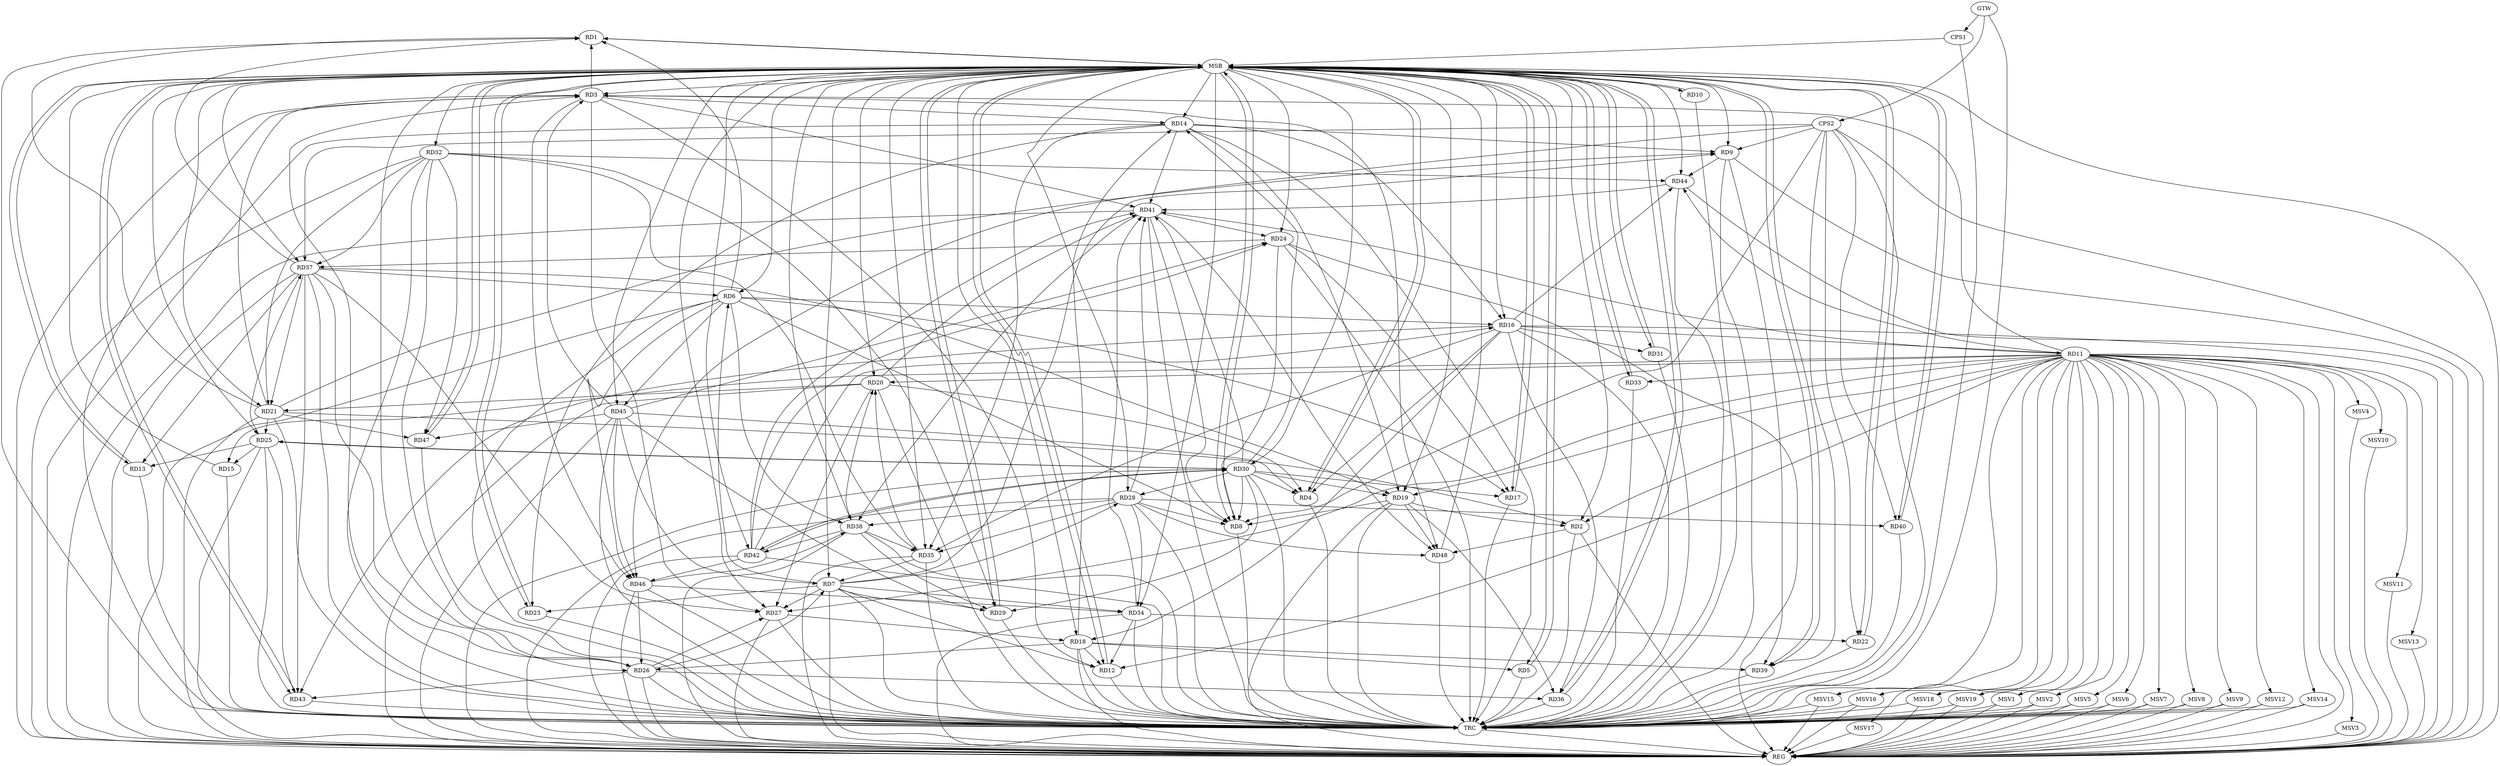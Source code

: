 strict digraph G {
  RD1 [ label="RD1" ];
  RD2 [ label="RD2" ];
  RD3 [ label="RD3" ];
  RD4 [ label="RD4" ];
  RD5 [ label="RD5" ];
  RD6 [ label="RD6" ];
  RD7 [ label="RD7" ];
  RD8 [ label="RD8" ];
  RD9 [ label="RD9" ];
  RD10 [ label="RD10" ];
  RD11 [ label="RD11" ];
  RD12 [ label="RD12" ];
  RD13 [ label="RD13" ];
  RD14 [ label="RD14" ];
  RD15 [ label="RD15" ];
  RD16 [ label="RD16" ];
  RD17 [ label="RD17" ];
  RD18 [ label="RD18" ];
  RD19 [ label="RD19" ];
  RD20 [ label="RD20" ];
  RD21 [ label="RD21" ];
  RD22 [ label="RD22" ];
  RD23 [ label="RD23" ];
  RD24 [ label="RD24" ];
  RD25 [ label="RD25" ];
  RD26 [ label="RD26" ];
  RD27 [ label="RD27" ];
  RD28 [ label="RD28" ];
  RD29 [ label="RD29" ];
  RD30 [ label="RD30" ];
  RD31 [ label="RD31" ];
  RD32 [ label="RD32" ];
  RD33 [ label="RD33" ];
  RD34 [ label="RD34" ];
  RD35 [ label="RD35" ];
  RD36 [ label="RD36" ];
  RD37 [ label="RD37" ];
  RD38 [ label="RD38" ];
  RD39 [ label="RD39" ];
  RD40 [ label="RD40" ];
  RD41 [ label="RD41" ];
  RD42 [ label="RD42" ];
  RD43 [ label="RD43" ];
  RD44 [ label="RD44" ];
  RD45 [ label="RD45" ];
  RD46 [ label="RD46" ];
  RD47 [ label="RD47" ];
  RD48 [ label="RD48" ];
  CPS1 [ label="CPS1" ];
  CPS2 [ label="CPS2" ];
  GTW [ label="GTW" ];
  REG [ label="REG" ];
  MSB [ label="MSB" ];
  TRC [ label="TRC" ];
  MSV1 [ label="MSV1" ];
  MSV2 [ label="MSV2" ];
  MSV3 [ label="MSV3" ];
  MSV4 [ label="MSV4" ];
  MSV5 [ label="MSV5" ];
  MSV6 [ label="MSV6" ];
  MSV7 [ label="MSV7" ];
  MSV8 [ label="MSV8" ];
  MSV9 [ label="MSV9" ];
  MSV10 [ label="MSV10" ];
  MSV11 [ label="MSV11" ];
  MSV12 [ label="MSV12" ];
  MSV13 [ label="MSV13" ];
  MSV14 [ label="MSV14" ];
  MSV15 [ label="MSV15" ];
  MSV16 [ label="MSV16" ];
  MSV17 [ label="MSV17" ];
  MSV18 [ label="MSV18" ];
  MSV19 [ label="MSV19" ];
  RD3 -> RD1;
  RD6 -> RD1;
  RD21 -> RD1;
  RD37 -> RD1;
  RD11 -> RD2;
  RD19 -> RD2;
  RD21 -> RD2;
  RD2 -> RD48;
  RD11 -> RD3;
  RD3 -> RD12;
  RD3 -> RD14;
  RD21 -> RD3;
  RD26 -> RD3;
  RD3 -> RD27;
  RD3 -> RD41;
  RD45 -> RD3;
  RD3 -> RD46;
  RD3 -> RD48;
  RD16 -> RD4;
  RD20 -> RD4;
  RD30 -> RD4;
  RD45 -> RD4;
  RD18 -> RD5;
  RD7 -> RD6;
  RD6 -> RD8;
  RD6 -> RD16;
  RD6 -> RD17;
  RD37 -> RD6;
  RD6 -> RD38;
  RD6 -> RD45;
  RD6 -> RD46;
  RD7 -> RD9;
  RD7 -> RD12;
  RD7 -> RD23;
  RD26 -> RD7;
  RD7 -> RD27;
  RD7 -> RD28;
  RD7 -> RD29;
  RD7 -> RD34;
  RD35 -> RD7;
  RD45 -> RD7;
  RD19 -> RD8;
  RD24 -> RD8;
  RD28 -> RD8;
  RD30 -> RD8;
  RD41 -> RD8;
  RD14 -> RD9;
  RD21 -> RD9;
  RD9 -> RD39;
  RD9 -> RD44;
  RD11 -> RD12;
  RD11 -> RD15;
  RD16 -> RD11;
  RD11 -> RD19;
  RD11 -> RD20;
  RD11 -> RD27;
  RD11 -> RD33;
  RD11 -> RD41;
  RD11 -> RD44;
  RD18 -> RD12;
  RD34 -> RD12;
  RD25 -> RD13;
  RD37 -> RD13;
  RD14 -> RD16;
  RD18 -> RD14;
  RD14 -> RD19;
  RD14 -> RD23;
  RD30 -> RD14;
  RD14 -> RD35;
  RD14 -> RD41;
  RD25 -> RD15;
  RD16 -> RD18;
  RD16 -> RD31;
  RD16 -> RD35;
  RD16 -> RD36;
  RD42 -> RD16;
  RD16 -> RD43;
  RD16 -> RD44;
  RD24 -> RD17;
  RD30 -> RD17;
  RD18 -> RD26;
  RD27 -> RD18;
  RD18 -> RD39;
  RD30 -> RD19;
  RD19 -> RD36;
  RD37 -> RD19;
  RD19 -> RD48;
  RD20 -> RD21;
  RD20 -> RD27;
  RD35 -> RD20;
  RD38 -> RD20;
  RD20 -> RD41;
  RD21 -> RD25;
  RD32 -> RD21;
  RD37 -> RD21;
  RD21 -> RD47;
  RD34 -> RD22;
  RD24 -> RD37;
  RD41 -> RD24;
  RD42 -> RD24;
  RD45 -> RD24;
  RD25 -> RD30;
  RD30 -> RD25;
  RD25 -> RD37;
  RD25 -> RD43;
  RD26 -> RD27;
  RD32 -> RD26;
  RD26 -> RD36;
  RD37 -> RD26;
  RD26 -> RD43;
  RD46 -> RD26;
  RD37 -> RD27;
  RD30 -> RD28;
  RD28 -> RD34;
  RD28 -> RD35;
  RD28 -> RD38;
  RD28 -> RD40;
  RD28 -> RD41;
  RD28 -> RD48;
  RD30 -> RD29;
  RD32 -> RD29;
  RD38 -> RD29;
  RD45 -> RD29;
  RD30 -> RD41;
  RD30 -> RD42;
  RD42 -> RD30;
  RD32 -> RD35;
  RD32 -> RD37;
  RD32 -> RD44;
  RD32 -> RD47;
  RD34 -> RD41;
  RD46 -> RD34;
  RD38 -> RD35;
  RD37 -> RD43;
  RD41 -> RD38;
  RD38 -> RD42;
  RD46 -> RD38;
  RD42 -> RD41;
  RD44 -> RD41;
  RD41 -> RD48;
  RD42 -> RD46;
  RD45 -> RD46;
  RD45 -> RD47;
  CPS2 -> RD9;
  CPS2 -> RD46;
  CPS2 -> RD37;
  CPS2 -> RD40;
  CPS2 -> RD8;
  CPS2 -> RD39;
  CPS2 -> RD22;
  GTW -> CPS1;
  GTW -> CPS2;
  RD2 -> REG;
  RD3 -> REG;
  RD6 -> REG;
  RD7 -> REG;
  RD9 -> REG;
  RD11 -> REG;
  RD14 -> REG;
  RD16 -> REG;
  RD18 -> REG;
  RD19 -> REG;
  RD20 -> REG;
  RD21 -> REG;
  RD24 -> REG;
  RD25 -> REG;
  RD26 -> REG;
  RD27 -> REG;
  RD28 -> REG;
  RD30 -> REG;
  RD32 -> REG;
  RD34 -> REG;
  RD35 -> REG;
  RD37 -> REG;
  RD38 -> REG;
  RD41 -> REG;
  RD42 -> REG;
  RD44 -> REG;
  RD45 -> REG;
  RD46 -> REG;
  CPS2 -> REG;
  RD1 -> MSB;
  MSB -> RD8;
  MSB -> RD9;
  MSB -> RD10;
  MSB -> RD20;
  MSB -> RD30;
  MSB -> RD32;
  MSB -> REG;
  RD4 -> MSB;
  MSB -> RD7;
  MSB -> RD19;
  RD5 -> MSB;
  MSB -> RD22;
  MSB -> RD23;
  MSB -> RD24;
  MSB -> RD35;
  RD8 -> MSB;
  MSB -> RD2;
  MSB -> RD18;
  MSB -> RD33;
  MSB -> RD40;
  MSB -> RD42;
  RD10 -> MSB;
  MSB -> RD29;
  MSB -> RD37;
  RD12 -> MSB;
  MSB -> RD1;
  MSB -> RD27;
  MSB -> RD36;
  MSB -> RD45;
  MSB -> RD47;
  RD13 -> MSB;
  MSB -> RD44;
  RD15 -> MSB;
  MSB -> RD6;
  MSB -> RD14;
  MSB -> RD21;
  MSB -> RD31;
  RD17 -> MSB;
  MSB -> RD26;
  RD22 -> MSB;
  MSB -> RD3;
  MSB -> RD13;
  RD23 -> MSB;
  MSB -> RD5;
  RD29 -> MSB;
  MSB -> RD28;
  RD31 -> MSB;
  MSB -> RD12;
  RD33 -> MSB;
  MSB -> RD38;
  MSB -> RD39;
  RD36 -> MSB;
  RD39 -> MSB;
  RD40 -> MSB;
  MSB -> RD43;
  RD43 -> MSB;
  MSB -> RD25;
  RD47 -> MSB;
  MSB -> RD17;
  MSB -> RD34;
  RD48 -> MSB;
  MSB -> RD16;
  CPS1 -> MSB;
  MSB -> RD4;
  RD1 -> TRC;
  RD2 -> TRC;
  RD3 -> TRC;
  RD4 -> TRC;
  RD5 -> TRC;
  RD6 -> TRC;
  RD7 -> TRC;
  RD8 -> TRC;
  RD9 -> TRC;
  RD10 -> TRC;
  RD11 -> TRC;
  RD12 -> TRC;
  RD13 -> TRC;
  RD14 -> TRC;
  RD15 -> TRC;
  RD16 -> TRC;
  RD17 -> TRC;
  RD18 -> TRC;
  RD19 -> TRC;
  RD20 -> TRC;
  RD21 -> TRC;
  RD22 -> TRC;
  RD23 -> TRC;
  RD24 -> TRC;
  RD25 -> TRC;
  RD26 -> TRC;
  RD27 -> TRC;
  RD28 -> TRC;
  RD29 -> TRC;
  RD30 -> TRC;
  RD31 -> TRC;
  RD32 -> TRC;
  RD33 -> TRC;
  RD34 -> TRC;
  RD35 -> TRC;
  RD36 -> TRC;
  RD37 -> TRC;
  RD38 -> TRC;
  RD39 -> TRC;
  RD40 -> TRC;
  RD41 -> TRC;
  RD42 -> TRC;
  RD43 -> TRC;
  RD44 -> TRC;
  RD45 -> TRC;
  RD46 -> TRC;
  RD47 -> TRC;
  RD48 -> TRC;
  CPS1 -> TRC;
  CPS2 -> TRC;
  GTW -> TRC;
  TRC -> REG;
  RD11 -> MSV1;
  RD11 -> MSV2;
  RD11 -> MSV3;
  RD11 -> MSV4;
  RD11 -> MSV5;
  MSV1 -> REG;
  MSV1 -> TRC;
  MSV2 -> REG;
  MSV2 -> TRC;
  MSV3 -> REG;
  MSV4 -> REG;
  MSV5 -> REG;
  MSV5 -> TRC;
  RD11 -> MSV6;
  MSV6 -> REG;
  MSV6 -> TRC;
  RD11 -> MSV7;
  RD11 -> MSV8;
  MSV7 -> REG;
  MSV7 -> TRC;
  MSV8 -> REG;
  MSV8 -> TRC;
  RD11 -> MSV9;
  RD11 -> MSV10;
  MSV9 -> REG;
  MSV9 -> TRC;
  MSV10 -> REG;
  RD11 -> MSV11;
  MSV11 -> REG;
  RD11 -> MSV12;
  MSV12 -> REG;
  MSV12 -> TRC;
  RD11 -> MSV13;
  MSV13 -> REG;
  RD11 -> MSV14;
  MSV14 -> REG;
  MSV14 -> TRC;
  RD11 -> MSV15;
  RD11 -> MSV16;
  MSV15 -> REG;
  MSV15 -> TRC;
  MSV16 -> REG;
  MSV16 -> TRC;
  RD11 -> MSV17;
  MSV17 -> REG;
  RD11 -> MSV18;
  RD11 -> MSV19;
  MSV18 -> REG;
  MSV18 -> TRC;
  MSV19 -> REG;
  MSV19 -> TRC;
}
